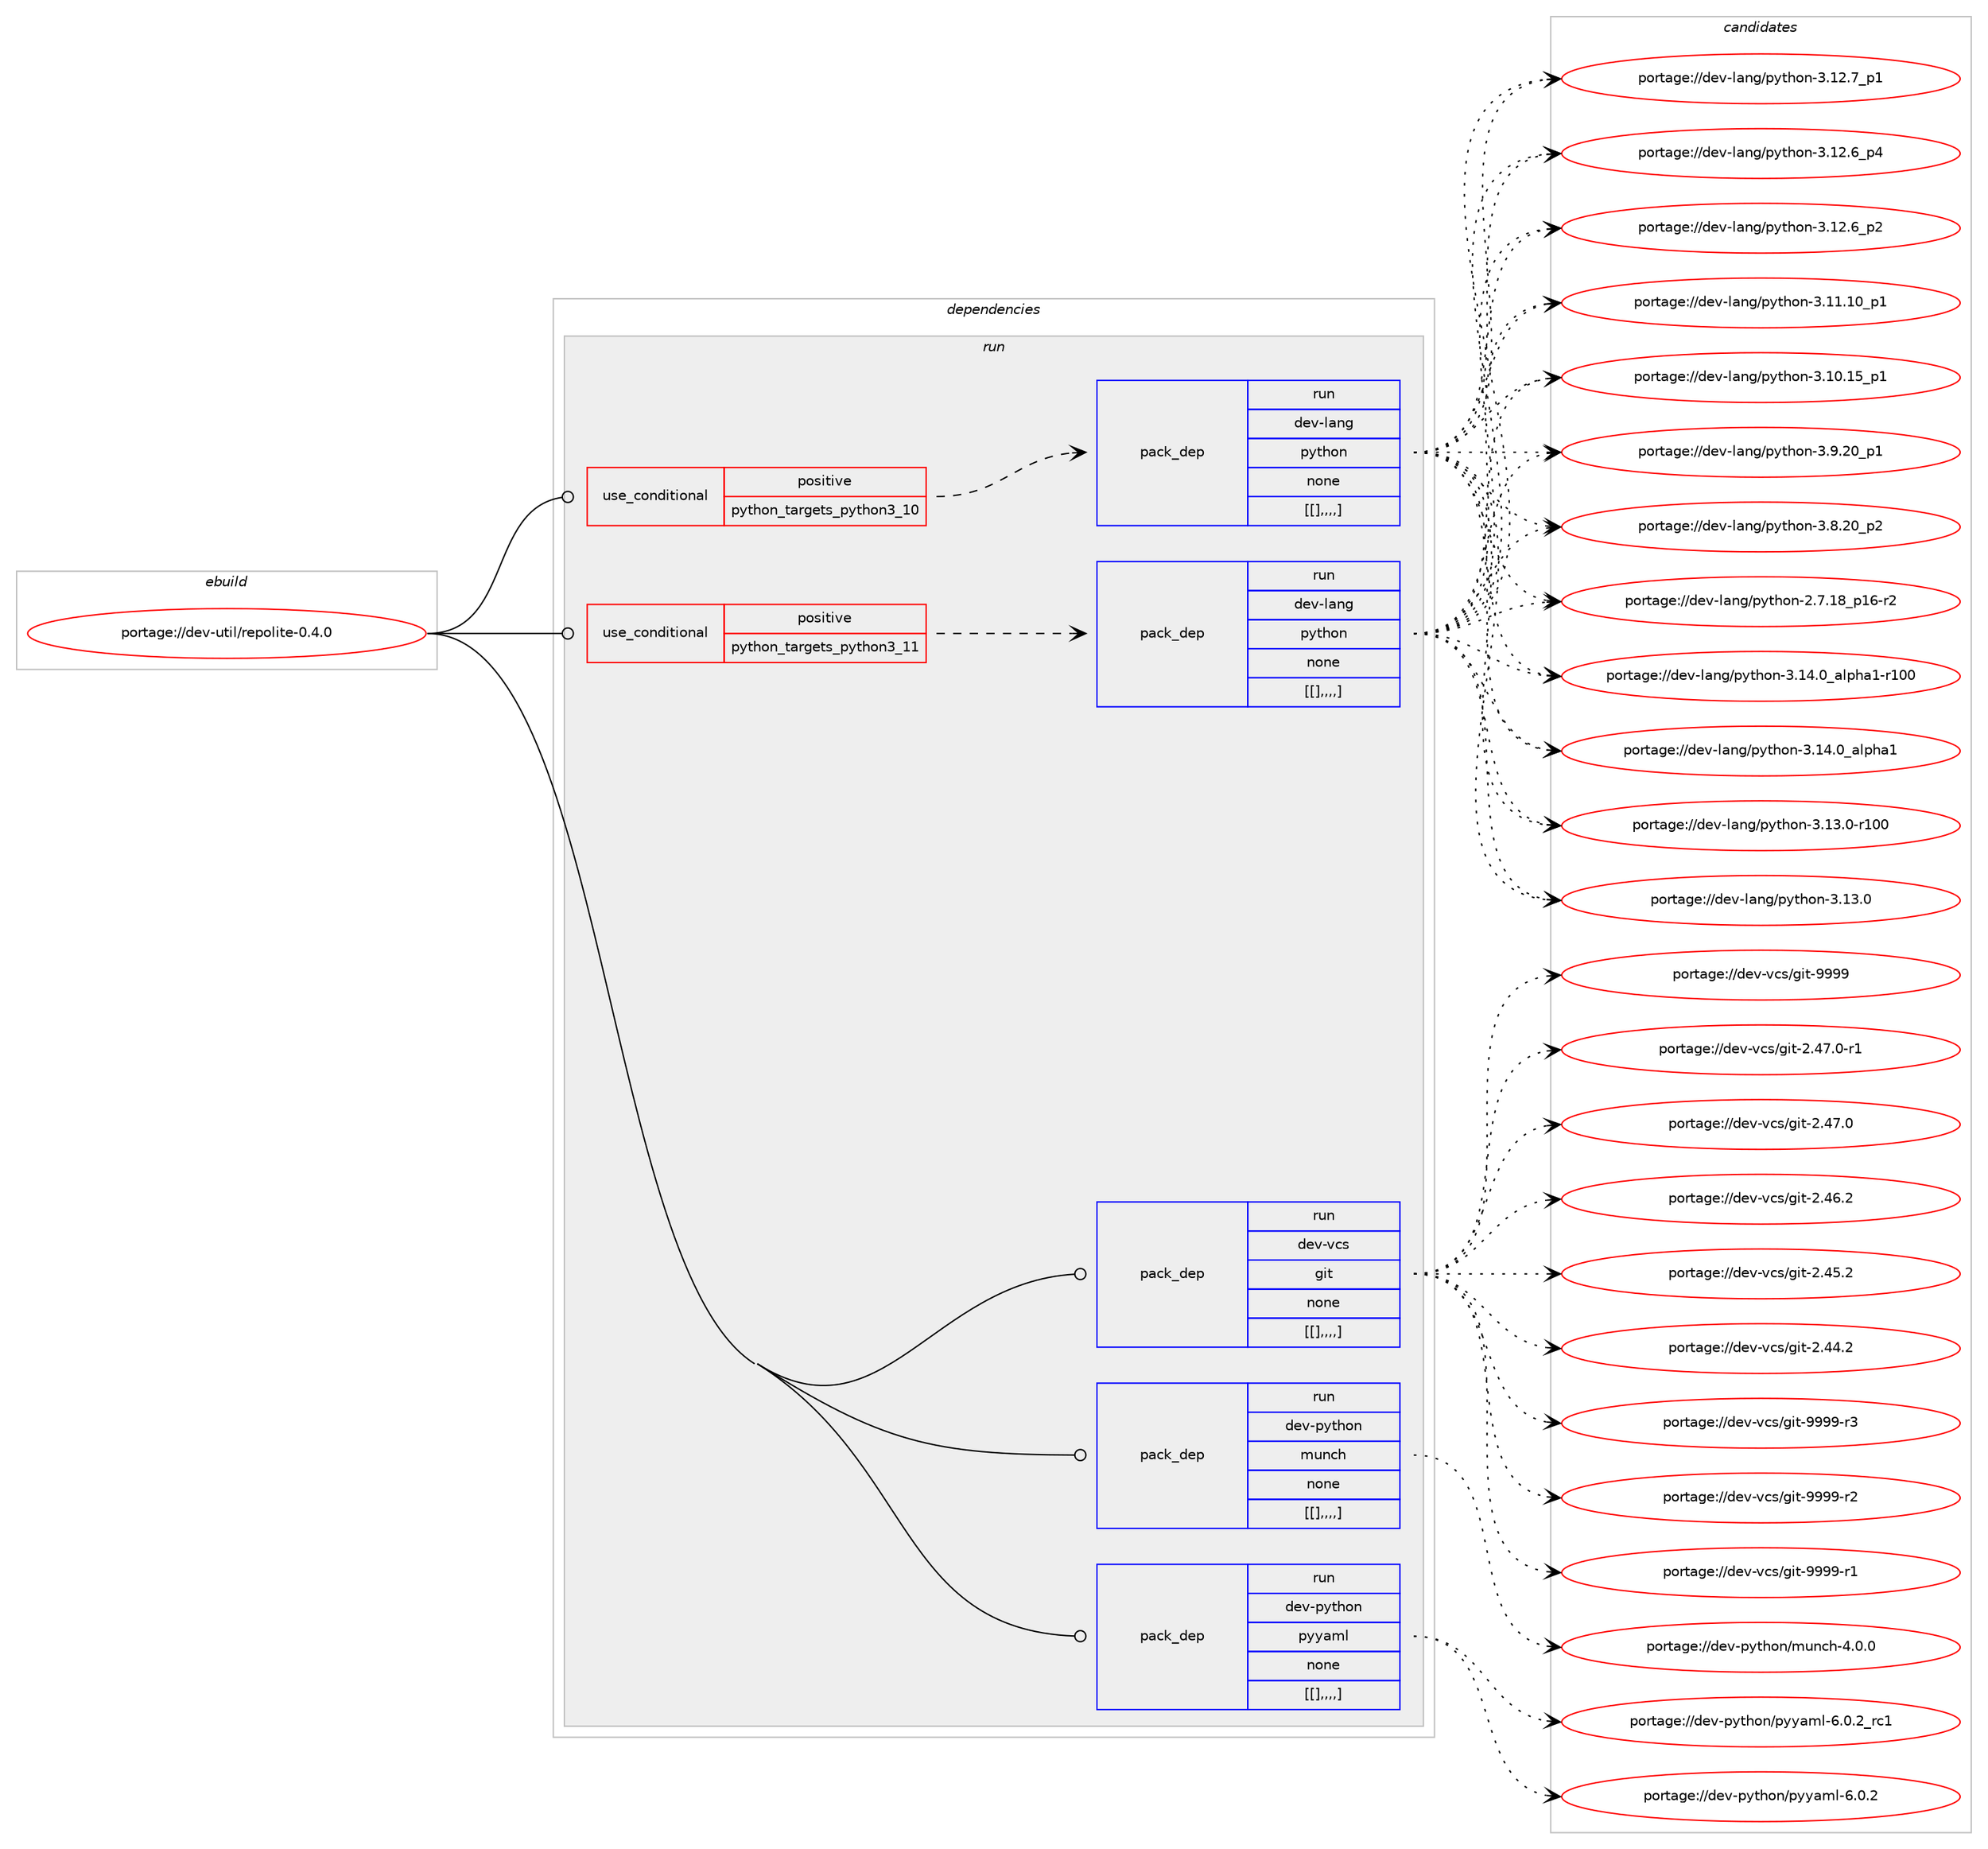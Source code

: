 digraph prolog {

# *************
# Graph options
# *************

newrank=true;
concentrate=true;
compound=true;
graph [rankdir=LR,fontname=Helvetica,fontsize=10,ranksep=1.5];#, ranksep=2.5, nodesep=0.2];
edge  [arrowhead=vee];
node  [fontname=Helvetica,fontsize=10];

# **********
# The ebuild
# **********

subgraph cluster_leftcol {
color=gray;
label=<<i>ebuild</i>>;
id [label="portage://dev-util/repolite-0.4.0", color=red, width=4, href="../dev-util/repolite-0.4.0.svg"];
}

# ****************
# The dependencies
# ****************

subgraph cluster_midcol {
color=gray;
label=<<i>dependencies</i>>;
subgraph cluster_compile {
fillcolor="#eeeeee";
style=filled;
label=<<i>compile</i>>;
}
subgraph cluster_compileandrun {
fillcolor="#eeeeee";
style=filled;
label=<<i>compile and run</i>>;
}
subgraph cluster_run {
fillcolor="#eeeeee";
style=filled;
label=<<i>run</i>>;
subgraph cond66277 {
dependency230947 [label=<<TABLE BORDER="0" CELLBORDER="1" CELLSPACING="0" CELLPADDING="4"><TR><TD ROWSPAN="3" CELLPADDING="10">use_conditional</TD></TR><TR><TD>positive</TD></TR><TR><TD>python_targets_python3_10</TD></TR></TABLE>>, shape=none, color=red];
subgraph pack163173 {
dependency231025 [label=<<TABLE BORDER="0" CELLBORDER="1" CELLSPACING="0" CELLPADDING="4" WIDTH="220"><TR><TD ROWSPAN="6" CELLPADDING="30">pack_dep</TD></TR><TR><TD WIDTH="110">run</TD></TR><TR><TD>dev-lang</TD></TR><TR><TD>python</TD></TR><TR><TD>none</TD></TR><TR><TD>[[],,,,]</TD></TR></TABLE>>, shape=none, color=blue];
}
dependency230947:e -> dependency231025:w [weight=20,style="dashed",arrowhead="vee"];
}
id:e -> dependency230947:w [weight=20,style="solid",arrowhead="odot"];
subgraph cond66328 {
dependency231068 [label=<<TABLE BORDER="0" CELLBORDER="1" CELLSPACING="0" CELLPADDING="4"><TR><TD ROWSPAN="3" CELLPADDING="10">use_conditional</TD></TR><TR><TD>positive</TD></TR><TR><TD>python_targets_python3_11</TD></TR></TABLE>>, shape=none, color=red];
subgraph pack163207 {
dependency231090 [label=<<TABLE BORDER="0" CELLBORDER="1" CELLSPACING="0" CELLPADDING="4" WIDTH="220"><TR><TD ROWSPAN="6" CELLPADDING="30">pack_dep</TD></TR><TR><TD WIDTH="110">run</TD></TR><TR><TD>dev-lang</TD></TR><TR><TD>python</TD></TR><TR><TD>none</TD></TR><TR><TD>[[],,,,]</TD></TR></TABLE>>, shape=none, color=blue];
}
dependency231068:e -> dependency231090:w [weight=20,style="dashed",arrowhead="vee"];
}
id:e -> dependency231068:w [weight=20,style="solid",arrowhead="odot"];
subgraph pack163223 {
dependency231093 [label=<<TABLE BORDER="0" CELLBORDER="1" CELLSPACING="0" CELLPADDING="4" WIDTH="220"><TR><TD ROWSPAN="6" CELLPADDING="30">pack_dep</TD></TR><TR><TD WIDTH="110">run</TD></TR><TR><TD>dev-python</TD></TR><TR><TD>munch</TD></TR><TR><TD>none</TD></TR><TR><TD>[[],,,,]</TD></TR></TABLE>>, shape=none, color=blue];
}
id:e -> dependency231093:w [weight=20,style="solid",arrowhead="odot"];
subgraph pack163225 {
dependency231134 [label=<<TABLE BORDER="0" CELLBORDER="1" CELLSPACING="0" CELLPADDING="4" WIDTH="220"><TR><TD ROWSPAN="6" CELLPADDING="30">pack_dep</TD></TR><TR><TD WIDTH="110">run</TD></TR><TR><TD>dev-python</TD></TR><TR><TD>pyyaml</TD></TR><TR><TD>none</TD></TR><TR><TD>[[],,,,]</TD></TR></TABLE>>, shape=none, color=blue];
}
id:e -> dependency231134:w [weight=20,style="solid",arrowhead="odot"];
subgraph pack163259 {
dependency231163 [label=<<TABLE BORDER="0" CELLBORDER="1" CELLSPACING="0" CELLPADDING="4" WIDTH="220"><TR><TD ROWSPAN="6" CELLPADDING="30">pack_dep</TD></TR><TR><TD WIDTH="110">run</TD></TR><TR><TD>dev-vcs</TD></TR><TR><TD>git</TD></TR><TR><TD>none</TD></TR><TR><TD>[[],,,,]</TD></TR></TABLE>>, shape=none, color=blue];
}
id:e -> dependency231163:w [weight=20,style="solid",arrowhead="odot"];
}
}

# **************
# The candidates
# **************

subgraph cluster_choices {
rank=same;
color=gray;
label=<<i>candidates</i>>;

subgraph choice162503 {
color=black;
nodesep=1;
choice100101118451089711010347112121116104111110455146495246489597108112104974945114494848 [label="portage://dev-lang/python-3.14.0_alpha1-r100", color=red, width=4,href="../dev-lang/python-3.14.0_alpha1-r100.svg"];
choice1001011184510897110103471121211161041111104551464952464895971081121049749 [label="portage://dev-lang/python-3.14.0_alpha1", color=red, width=4,href="../dev-lang/python-3.14.0_alpha1.svg"];
choice1001011184510897110103471121211161041111104551464951464845114494848 [label="portage://dev-lang/python-3.13.0-r100", color=red, width=4,href="../dev-lang/python-3.13.0-r100.svg"];
choice10010111845108971101034711212111610411111045514649514648 [label="portage://dev-lang/python-3.13.0", color=red, width=4,href="../dev-lang/python-3.13.0.svg"];
choice100101118451089711010347112121116104111110455146495046559511249 [label="portage://dev-lang/python-3.12.7_p1", color=red, width=4,href="../dev-lang/python-3.12.7_p1.svg"];
choice100101118451089711010347112121116104111110455146495046549511252 [label="portage://dev-lang/python-3.12.6_p4", color=red, width=4,href="../dev-lang/python-3.12.6_p4.svg"];
choice100101118451089711010347112121116104111110455146495046549511250 [label="portage://dev-lang/python-3.12.6_p2", color=red, width=4,href="../dev-lang/python-3.12.6_p2.svg"];
choice10010111845108971101034711212111610411111045514649494649489511249 [label="portage://dev-lang/python-3.11.10_p1", color=red, width=4,href="../dev-lang/python-3.11.10_p1.svg"];
choice10010111845108971101034711212111610411111045514649484649539511249 [label="portage://dev-lang/python-3.10.15_p1", color=red, width=4,href="../dev-lang/python-3.10.15_p1.svg"];
choice100101118451089711010347112121116104111110455146574650489511249 [label="portage://dev-lang/python-3.9.20_p1", color=red, width=4,href="../dev-lang/python-3.9.20_p1.svg"];
choice100101118451089711010347112121116104111110455146564650489511250 [label="portage://dev-lang/python-3.8.20_p2", color=red, width=4,href="../dev-lang/python-3.8.20_p2.svg"];
choice100101118451089711010347112121116104111110455046554649569511249544511450 [label="portage://dev-lang/python-2.7.18_p16-r2", color=red, width=4,href="../dev-lang/python-2.7.18_p16-r2.svg"];
dependency231025:e -> choice100101118451089711010347112121116104111110455146495246489597108112104974945114494848:w [style=dotted,weight="100"];
dependency231025:e -> choice1001011184510897110103471121211161041111104551464952464895971081121049749:w [style=dotted,weight="100"];
dependency231025:e -> choice1001011184510897110103471121211161041111104551464951464845114494848:w [style=dotted,weight="100"];
dependency231025:e -> choice10010111845108971101034711212111610411111045514649514648:w [style=dotted,weight="100"];
dependency231025:e -> choice100101118451089711010347112121116104111110455146495046559511249:w [style=dotted,weight="100"];
dependency231025:e -> choice100101118451089711010347112121116104111110455146495046549511252:w [style=dotted,weight="100"];
dependency231025:e -> choice100101118451089711010347112121116104111110455146495046549511250:w [style=dotted,weight="100"];
dependency231025:e -> choice10010111845108971101034711212111610411111045514649494649489511249:w [style=dotted,weight="100"];
dependency231025:e -> choice10010111845108971101034711212111610411111045514649484649539511249:w [style=dotted,weight="100"];
dependency231025:e -> choice100101118451089711010347112121116104111110455146574650489511249:w [style=dotted,weight="100"];
dependency231025:e -> choice100101118451089711010347112121116104111110455146564650489511250:w [style=dotted,weight="100"];
dependency231025:e -> choice100101118451089711010347112121116104111110455046554649569511249544511450:w [style=dotted,weight="100"];
}
subgraph choice162534 {
color=black;
nodesep=1;
choice100101118451089711010347112121116104111110455146495246489597108112104974945114494848 [label="portage://dev-lang/python-3.14.0_alpha1-r100", color=red, width=4,href="../dev-lang/python-3.14.0_alpha1-r100.svg"];
choice1001011184510897110103471121211161041111104551464952464895971081121049749 [label="portage://dev-lang/python-3.14.0_alpha1", color=red, width=4,href="../dev-lang/python-3.14.0_alpha1.svg"];
choice1001011184510897110103471121211161041111104551464951464845114494848 [label="portage://dev-lang/python-3.13.0-r100", color=red, width=4,href="../dev-lang/python-3.13.0-r100.svg"];
choice10010111845108971101034711212111610411111045514649514648 [label="portage://dev-lang/python-3.13.0", color=red, width=4,href="../dev-lang/python-3.13.0.svg"];
choice100101118451089711010347112121116104111110455146495046559511249 [label="portage://dev-lang/python-3.12.7_p1", color=red, width=4,href="../dev-lang/python-3.12.7_p1.svg"];
choice100101118451089711010347112121116104111110455146495046549511252 [label="portage://dev-lang/python-3.12.6_p4", color=red, width=4,href="../dev-lang/python-3.12.6_p4.svg"];
choice100101118451089711010347112121116104111110455146495046549511250 [label="portage://dev-lang/python-3.12.6_p2", color=red, width=4,href="../dev-lang/python-3.12.6_p2.svg"];
choice10010111845108971101034711212111610411111045514649494649489511249 [label="portage://dev-lang/python-3.11.10_p1", color=red, width=4,href="../dev-lang/python-3.11.10_p1.svg"];
choice10010111845108971101034711212111610411111045514649484649539511249 [label="portage://dev-lang/python-3.10.15_p1", color=red, width=4,href="../dev-lang/python-3.10.15_p1.svg"];
choice100101118451089711010347112121116104111110455146574650489511249 [label="portage://dev-lang/python-3.9.20_p1", color=red, width=4,href="../dev-lang/python-3.9.20_p1.svg"];
choice100101118451089711010347112121116104111110455146564650489511250 [label="portage://dev-lang/python-3.8.20_p2", color=red, width=4,href="../dev-lang/python-3.8.20_p2.svg"];
choice100101118451089711010347112121116104111110455046554649569511249544511450 [label="portage://dev-lang/python-2.7.18_p16-r2", color=red, width=4,href="../dev-lang/python-2.7.18_p16-r2.svg"];
dependency231090:e -> choice100101118451089711010347112121116104111110455146495246489597108112104974945114494848:w [style=dotted,weight="100"];
dependency231090:e -> choice1001011184510897110103471121211161041111104551464952464895971081121049749:w [style=dotted,weight="100"];
dependency231090:e -> choice1001011184510897110103471121211161041111104551464951464845114494848:w [style=dotted,weight="100"];
dependency231090:e -> choice10010111845108971101034711212111610411111045514649514648:w [style=dotted,weight="100"];
dependency231090:e -> choice100101118451089711010347112121116104111110455146495046559511249:w [style=dotted,weight="100"];
dependency231090:e -> choice100101118451089711010347112121116104111110455146495046549511252:w [style=dotted,weight="100"];
dependency231090:e -> choice100101118451089711010347112121116104111110455146495046549511250:w [style=dotted,weight="100"];
dependency231090:e -> choice10010111845108971101034711212111610411111045514649494649489511249:w [style=dotted,weight="100"];
dependency231090:e -> choice10010111845108971101034711212111610411111045514649484649539511249:w [style=dotted,weight="100"];
dependency231090:e -> choice100101118451089711010347112121116104111110455146574650489511249:w [style=dotted,weight="100"];
dependency231090:e -> choice100101118451089711010347112121116104111110455146564650489511250:w [style=dotted,weight="100"];
dependency231090:e -> choice100101118451089711010347112121116104111110455046554649569511249544511450:w [style=dotted,weight="100"];
}
subgraph choice162555 {
color=black;
nodesep=1;
choice100101118451121211161041111104710911711099104455246484648 [label="portage://dev-python/munch-4.0.0", color=red, width=4,href="../dev-python/munch-4.0.0.svg"];
dependency231093:e -> choice100101118451121211161041111104710911711099104455246484648:w [style=dotted,weight="100"];
}
subgraph choice162558 {
color=black;
nodesep=1;
choice100101118451121211161041111104711212112197109108455446484650951149949 [label="portage://dev-python/pyyaml-6.0.2_rc1", color=red, width=4,href="../dev-python/pyyaml-6.0.2_rc1.svg"];
choice100101118451121211161041111104711212112197109108455446484650 [label="portage://dev-python/pyyaml-6.0.2", color=red, width=4,href="../dev-python/pyyaml-6.0.2.svg"];
dependency231134:e -> choice100101118451121211161041111104711212112197109108455446484650951149949:w [style=dotted,weight="100"];
dependency231134:e -> choice100101118451121211161041111104711212112197109108455446484650:w [style=dotted,weight="100"];
}
subgraph choice162561 {
color=black;
nodesep=1;
choice10010111845118991154710310511645575757574511451 [label="portage://dev-vcs/git-9999-r3", color=red, width=4,href="../dev-vcs/git-9999-r3.svg"];
choice10010111845118991154710310511645575757574511450 [label="portage://dev-vcs/git-9999-r2", color=red, width=4,href="../dev-vcs/git-9999-r2.svg"];
choice10010111845118991154710310511645575757574511449 [label="portage://dev-vcs/git-9999-r1", color=red, width=4,href="../dev-vcs/git-9999-r1.svg"];
choice1001011184511899115471031051164557575757 [label="portage://dev-vcs/git-9999", color=red, width=4,href="../dev-vcs/git-9999.svg"];
choice100101118451189911547103105116455046525546484511449 [label="portage://dev-vcs/git-2.47.0-r1", color=red, width=4,href="../dev-vcs/git-2.47.0-r1.svg"];
choice10010111845118991154710310511645504652554648 [label="portage://dev-vcs/git-2.47.0", color=red, width=4,href="../dev-vcs/git-2.47.0.svg"];
choice10010111845118991154710310511645504652544650 [label="portage://dev-vcs/git-2.46.2", color=red, width=4,href="../dev-vcs/git-2.46.2.svg"];
choice10010111845118991154710310511645504652534650 [label="portage://dev-vcs/git-2.45.2", color=red, width=4,href="../dev-vcs/git-2.45.2.svg"];
choice10010111845118991154710310511645504652524650 [label="portage://dev-vcs/git-2.44.2", color=red, width=4,href="../dev-vcs/git-2.44.2.svg"];
dependency231163:e -> choice10010111845118991154710310511645575757574511451:w [style=dotted,weight="100"];
dependency231163:e -> choice10010111845118991154710310511645575757574511450:w [style=dotted,weight="100"];
dependency231163:e -> choice10010111845118991154710310511645575757574511449:w [style=dotted,weight="100"];
dependency231163:e -> choice1001011184511899115471031051164557575757:w [style=dotted,weight="100"];
dependency231163:e -> choice100101118451189911547103105116455046525546484511449:w [style=dotted,weight="100"];
dependency231163:e -> choice10010111845118991154710310511645504652554648:w [style=dotted,weight="100"];
dependency231163:e -> choice10010111845118991154710310511645504652544650:w [style=dotted,weight="100"];
dependency231163:e -> choice10010111845118991154710310511645504652534650:w [style=dotted,weight="100"];
dependency231163:e -> choice10010111845118991154710310511645504652524650:w [style=dotted,weight="100"];
}
}

}

